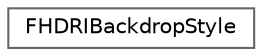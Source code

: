digraph "Graphical Class Hierarchy"
{
 // INTERACTIVE_SVG=YES
 // LATEX_PDF_SIZE
  bgcolor="transparent";
  edge [fontname=Helvetica,fontsize=10,labelfontname=Helvetica,labelfontsize=10];
  node [fontname=Helvetica,fontsize=10,shape=box,height=0.2,width=0.4];
  rankdir="LR";
  Node0 [id="Node000000",label="FHDRIBackdropStyle",height=0.2,width=0.4,color="grey40", fillcolor="white", style="filled",URL="$d4/da6/classFHDRIBackdropStyle.html",tooltip=" "];
}
